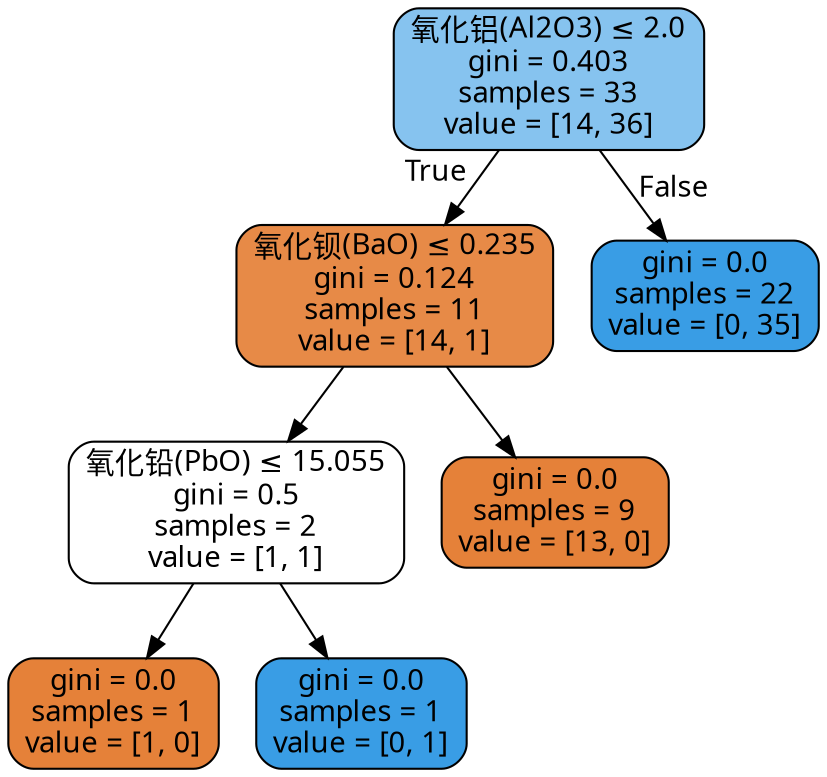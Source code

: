 digraph Tree {
node [shape=box, style="filled, rounded", color="black", fontname="DengXian"] ;
edge [fontname="DengXian"] ;
0 [label=<氧化铝(Al2O3) &le; 2.0<br/>gini = 0.403<br/>samples = 33<br/>value = [14, 36]>, fillcolor="#86c3ef"] ;
1 [label=<氧化钡(BaO) &le; 0.235<br/>gini = 0.124<br/>samples = 11<br/>value = [14, 1]>, fillcolor="#e78a47"] ;
0 -> 1 [labeldistance=2.5, labelangle=45, headlabel="True"] ;
2 [label=<氧化铅(PbO) &le; 15.055<br/>gini = 0.5<br/>samples = 2<br/>value = [1, 1]>, fillcolor="#ffffff"] ;
1 -> 2 ;
3 [label=<gini = 0.0<br/>samples = 1<br/>value = [1, 0]>, fillcolor="#e58139"] ;
2 -> 3 ;
4 [label=<gini = 0.0<br/>samples = 1<br/>value = [0, 1]>, fillcolor="#399de5"] ;
2 -> 4 ;
5 [label=<gini = 0.0<br/>samples = 9<br/>value = [13, 0]>, fillcolor="#e58139"] ;
1 -> 5 ;
6 [label=<gini = 0.0<br/>samples = 22<br/>value = [0, 35]>, fillcolor="#399de5"] ;
0 -> 6 [labeldistance=2.5, labelangle=-45, headlabel="False"] ;
}